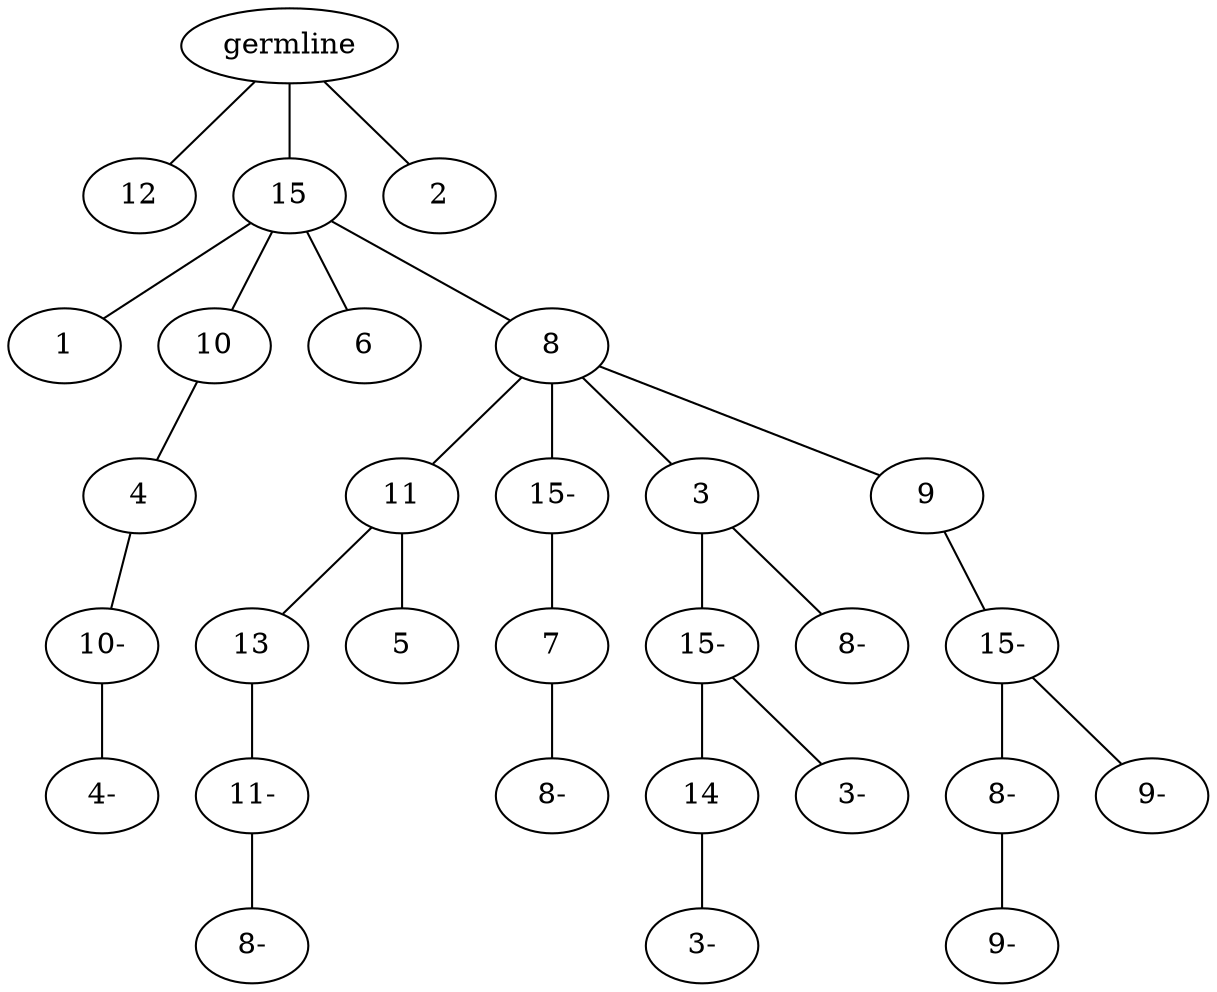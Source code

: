 graph tree {
    "140098581046512" [label="germline"];
    "140098581049008" [label="12"];
    "140098581047328" [label="15"];
    "140098580700032" [label="1"];
    "140098580781424" [label="10"];
    "140098581120576" [label="4"];
    "140098581119472" [label="10-"];
    "140098581094256" [label="4-"];
    "140098580779216" [label="6"];
    "140098580780416" [label="8"];
    "140098581092336" [label="11"];
    "140098581093824" [label="13"];
    "140098581091040" [label="11-"];
    "140098581046896" [label="8-"];
    "140098581091184" [label="5"];
    "140098581091664" [label="15-"];
    "140098581093152" [label="7"];
    "140098581093296" [label="8-"];
    "140098581093872" [label="3"];
    "140098581093008" [label="15-"];
    "140098581090560" [label="14"];
    "140098581092144" [label="3-"];
    "140098581091568" [label="3-"];
    "140098581093248" [label="8-"];
    "140098581091232" [label="9"];
    "140098581091136" [label="15-"];
    "140098581093968" [label="8-"];
    "140098581093728" [label="9-"];
    "140098581090992" [label="9-"];
    "140098580699984" [label="2"];
    "140098581046512" -- "140098581049008";
    "140098581046512" -- "140098581047328";
    "140098581046512" -- "140098580699984";
    "140098581047328" -- "140098580700032";
    "140098581047328" -- "140098580781424";
    "140098581047328" -- "140098580779216";
    "140098581047328" -- "140098580780416";
    "140098580781424" -- "140098581120576";
    "140098581120576" -- "140098581119472";
    "140098581119472" -- "140098581094256";
    "140098580780416" -- "140098581092336";
    "140098580780416" -- "140098581091664";
    "140098580780416" -- "140098581093872";
    "140098580780416" -- "140098581091232";
    "140098581092336" -- "140098581093824";
    "140098581092336" -- "140098581091184";
    "140098581093824" -- "140098581091040";
    "140098581091040" -- "140098581046896";
    "140098581091664" -- "140098581093152";
    "140098581093152" -- "140098581093296";
    "140098581093872" -- "140098581093008";
    "140098581093872" -- "140098581093248";
    "140098581093008" -- "140098581090560";
    "140098581093008" -- "140098581091568";
    "140098581090560" -- "140098581092144";
    "140098581091232" -- "140098581091136";
    "140098581091136" -- "140098581093968";
    "140098581091136" -- "140098581090992";
    "140098581093968" -- "140098581093728";
}
